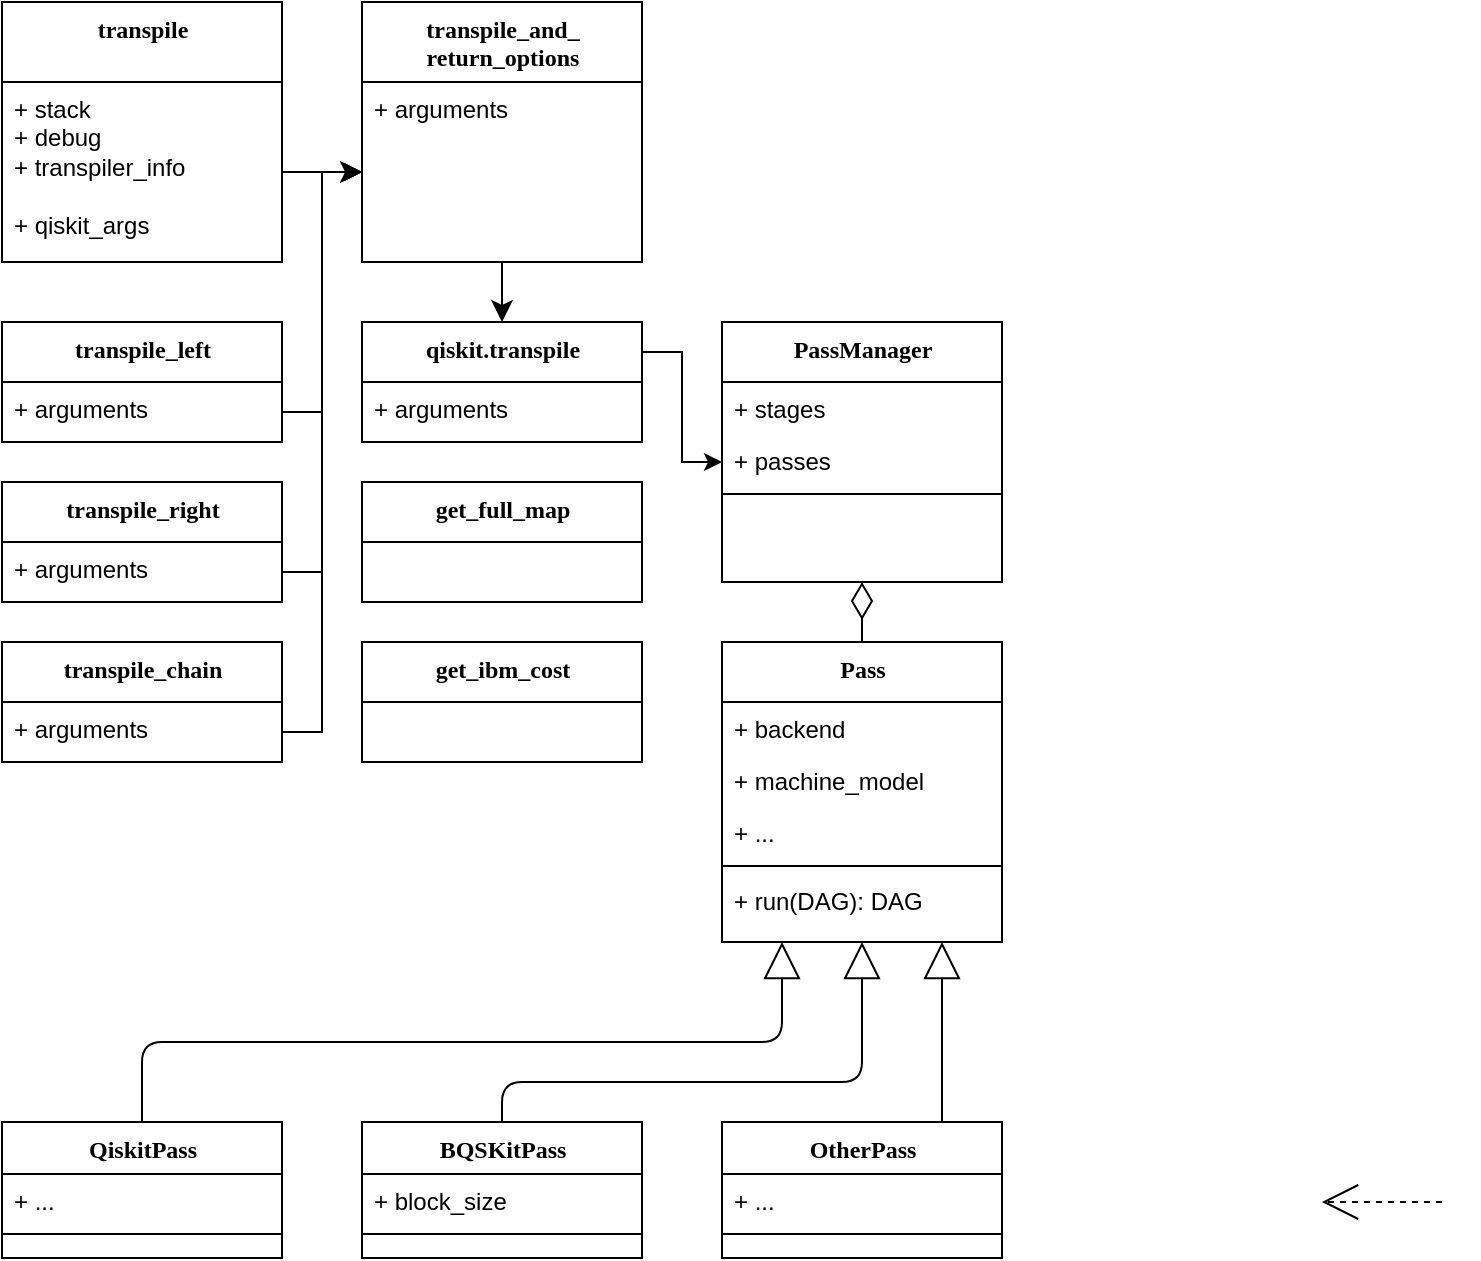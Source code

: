 <mxfile version="22.1.2" type="device">
  <diagram name="Page-1" id="9f46799a-70d6-7492-0946-bef42562c5a5">
    <mxGraphModel dx="863" dy="553" grid="1" gridSize="10" guides="1" tooltips="1" connect="1" arrows="1" fold="1" page="1" pageScale="1" pageWidth="1100" pageHeight="850" background="none" math="0" shadow="0">
      <root>
        <mxCell id="0" />
        <mxCell id="1" parent="0" />
        <mxCell id="78961159f06e98e8-129" style="edgeStyle=elbowEdgeStyle;html=1;labelBackgroundColor=none;startFill=0;startSize=8;endArrow=open;endFill=0;endSize=16;fontFamily=Verdana;fontSize=12;elbow=vertical;dashed=1;" parent="1" edge="1">
          <mxGeometry relative="1" as="geometry">
            <mxPoint x="1000" y="680" as="sourcePoint" />
            <mxPoint x="940" y="680.469" as="targetPoint" />
          </mxGeometry>
        </mxCell>
        <mxCell id="78961159f06e98e8-128" style="edgeStyle=orthogonalEdgeStyle;html=1;labelBackgroundColor=none;startFill=0;startSize=8;endArrow=block;endFill=0;endSize=16;fontFamily=Verdana;fontSize=12;exitX=0.5;exitY=0;exitDx=0;exitDy=0;" parent="1" source="78961159f06e98e8-82" edge="1">
          <mxGeometry relative="1" as="geometry">
            <Array as="points">
              <mxPoint x="350" y="600" />
              <mxPoint x="670" y="600" />
              <mxPoint x="670" y="550" />
            </Array>
            <mxPoint x="310" y="700" as="sourcePoint" />
            <mxPoint x="670" y="550" as="targetPoint" />
          </mxGeometry>
        </mxCell>
        <mxCell id="78961159f06e98e8-82" value="QiskitPass" style="swimlane;html=1;fontStyle=1;align=center;verticalAlign=top;childLayout=stackLayout;horizontal=1;startSize=26;horizontalStack=0;resizeParent=1;resizeLast=0;collapsible=1;marginBottom=0;swimlaneFillColor=#ffffff;rounded=0;shadow=0;comic=0;labelBackgroundColor=none;strokeWidth=1;fillColor=none;fontFamily=Verdana;fontSize=12" parent="1" vertex="1">
          <mxGeometry x="280" y="640" width="140" height="68" as="geometry" />
        </mxCell>
        <mxCell id="78961159f06e98e8-84" value="+ ..." style="text;html=1;strokeColor=none;fillColor=none;align=left;verticalAlign=top;spacingLeft=4;spacingRight=4;whiteSpace=wrap;overflow=hidden;rotatable=0;points=[[0,0.5],[1,0.5]];portConstraint=eastwest;" parent="78961159f06e98e8-82" vertex="1">
          <mxGeometry y="26" width="140" height="26" as="geometry" />
        </mxCell>
        <mxCell id="78961159f06e98e8-90" value="" style="line;html=1;strokeWidth=1;fillColor=none;align=left;verticalAlign=middle;spacingTop=-1;spacingLeft=3;spacingRight=3;rotatable=0;labelPosition=right;points=[];portConstraint=eastwest;" parent="78961159f06e98e8-82" vertex="1">
          <mxGeometry y="52" width="140" height="8" as="geometry" />
        </mxCell>
        <mxCell id="78961159f06e98e8-95" value="Pass" style="swimlane;html=1;fontStyle=1;align=center;verticalAlign=top;childLayout=stackLayout;horizontal=1;startSize=30;horizontalStack=0;resizeParent=1;resizeLast=0;collapsible=1;marginBottom=0;swimlaneFillColor=#ffffff;rounded=0;shadow=0;comic=0;labelBackgroundColor=none;strokeWidth=1;fillColor=none;fontFamily=Verdana;fontSize=12" parent="1" vertex="1">
          <mxGeometry x="640" y="400" width="140" height="150" as="geometry" />
        </mxCell>
        <mxCell id="78961159f06e98e8-96" value="+ backend" style="text;html=1;strokeColor=none;fillColor=none;align=left;verticalAlign=top;spacingLeft=4;spacingRight=4;whiteSpace=wrap;overflow=hidden;rotatable=0;points=[[0,0.5],[1,0.5]];portConstraint=eastwest;" parent="78961159f06e98e8-95" vertex="1">
          <mxGeometry y="30" width="140" height="26" as="geometry" />
        </mxCell>
        <mxCell id="78961159f06e98e8-97" value="+ machine_model" style="text;html=1;strokeColor=none;fillColor=none;align=left;verticalAlign=top;spacingLeft=4;spacingRight=4;whiteSpace=wrap;overflow=hidden;rotatable=0;points=[[0,0.5],[1,0.5]];portConstraint=eastwest;" parent="78961159f06e98e8-95" vertex="1">
          <mxGeometry y="56" width="140" height="26" as="geometry" />
        </mxCell>
        <mxCell id="-kmdOebtjWDcBGNTKMOn-28" value="+ ..." style="text;html=1;strokeColor=none;fillColor=none;align=left;verticalAlign=top;spacingLeft=4;spacingRight=4;whiteSpace=wrap;overflow=hidden;rotatable=0;points=[[0,0.5],[1,0.5]];portConstraint=eastwest;" parent="78961159f06e98e8-95" vertex="1">
          <mxGeometry y="82" width="140" height="26" as="geometry" />
        </mxCell>
        <mxCell id="78961159f06e98e8-103" value="" style="line;html=1;strokeWidth=1;fillColor=none;align=left;verticalAlign=middle;spacingTop=-1;spacingLeft=3;spacingRight=3;rotatable=0;labelPosition=right;points=[];portConstraint=eastwest;" parent="78961159f06e98e8-95" vertex="1">
          <mxGeometry y="108" width="140" height="8" as="geometry" />
        </mxCell>
        <mxCell id="78961159f06e98e8-104" value="+ run(DAG): DAG" style="text;html=1;strokeColor=none;fillColor=none;align=left;verticalAlign=top;spacingLeft=4;spacingRight=4;whiteSpace=wrap;overflow=hidden;rotatable=0;points=[[0,0.5],[1,0.5]];portConstraint=eastwest;" parent="78961159f06e98e8-95" vertex="1">
          <mxGeometry y="116" width="140" height="26" as="geometry" />
        </mxCell>
        <mxCell id="-kmdOebtjWDcBGNTKMOn-21" value="PassManager" style="swimlane;html=1;fontStyle=1;align=center;verticalAlign=top;childLayout=stackLayout;horizontal=1;startSize=30;horizontalStack=0;resizeParent=1;resizeLast=0;collapsible=1;marginBottom=0;swimlaneFillColor=#ffffff;rounded=0;shadow=0;comic=0;labelBackgroundColor=none;strokeWidth=1;fillColor=none;fontFamily=Verdana;fontSize=12" parent="1" vertex="1">
          <mxGeometry x="640" y="240" width="140" height="130" as="geometry" />
        </mxCell>
        <mxCell id="-kmdOebtjWDcBGNTKMOn-22" value="+ stages" style="text;html=1;strokeColor=none;fillColor=none;align=left;verticalAlign=top;spacingLeft=4;spacingRight=4;whiteSpace=wrap;overflow=hidden;rotatable=0;points=[[0,0.5],[1,0.5]];portConstraint=eastwest;" parent="-kmdOebtjWDcBGNTKMOn-21" vertex="1">
          <mxGeometry y="30" width="140" height="26" as="geometry" />
        </mxCell>
        <mxCell id="-kmdOebtjWDcBGNTKMOn-23" value="+ passes" style="text;html=1;strokeColor=none;fillColor=none;align=left;verticalAlign=top;spacingLeft=4;spacingRight=4;whiteSpace=wrap;overflow=hidden;rotatable=0;points=[[0,0.5],[1,0.5]];portConstraint=eastwest;" parent="-kmdOebtjWDcBGNTKMOn-21" vertex="1">
          <mxGeometry y="56" width="140" height="26" as="geometry" />
        </mxCell>
        <mxCell id="-kmdOebtjWDcBGNTKMOn-24" value="" style="line;html=1;strokeWidth=1;fillColor=none;align=left;verticalAlign=middle;spacingTop=-1;spacingLeft=3;spacingRight=3;rotatable=0;labelPosition=right;points=[];portConstraint=eastwest;" parent="-kmdOebtjWDcBGNTKMOn-21" vertex="1">
          <mxGeometry y="82" width="140" height="8" as="geometry" />
        </mxCell>
        <mxCell id="-kmdOebtjWDcBGNTKMOn-26" value="" style="edgeStyle=orthogonalEdgeStyle;rounded=1;orthogonalLoop=1;jettySize=auto;html=1;labelBackgroundColor=none;endArrow=diamondThin;fontSize=12;fontFamily=Verdana;startFill=0;startSize=8;endFill=0;endSize=16;exitX=0.5;exitY=0;exitDx=0;exitDy=0;entryX=0.5;entryY=1;entryDx=0;entryDy=0;" parent="1" source="78961159f06e98e8-95" target="-kmdOebtjWDcBGNTKMOn-21" edge="1">
          <mxGeometry relative="1" as="geometry">
            <mxPoint x="540" y="380" as="sourcePoint" />
            <mxPoint x="460" y="481" as="targetPoint" />
          </mxGeometry>
        </mxCell>
        <mxCell id="-kmdOebtjWDcBGNTKMOn-30" value="BQSKitPass" style="swimlane;html=1;fontStyle=1;align=center;verticalAlign=top;childLayout=stackLayout;horizontal=1;startSize=26;horizontalStack=0;resizeParent=1;resizeLast=0;collapsible=1;marginBottom=0;swimlaneFillColor=#ffffff;rounded=0;shadow=0;comic=0;labelBackgroundColor=none;strokeWidth=1;fillColor=none;fontFamily=Verdana;fontSize=12" parent="1" vertex="1">
          <mxGeometry x="460" y="640" width="140" height="68" as="geometry" />
        </mxCell>
        <mxCell id="-kmdOebtjWDcBGNTKMOn-31" value="+ block_size" style="text;html=1;strokeColor=none;fillColor=none;align=left;verticalAlign=top;spacingLeft=4;spacingRight=4;whiteSpace=wrap;overflow=hidden;rotatable=0;points=[[0,0.5],[1,0.5]];portConstraint=eastwest;" parent="-kmdOebtjWDcBGNTKMOn-30" vertex="1">
          <mxGeometry y="26" width="140" height="26" as="geometry" />
        </mxCell>
        <mxCell id="-kmdOebtjWDcBGNTKMOn-32" value="" style="line;html=1;strokeWidth=1;fillColor=none;align=left;verticalAlign=middle;spacingTop=-1;spacingLeft=3;spacingRight=3;rotatable=0;labelPosition=right;points=[];portConstraint=eastwest;" parent="-kmdOebtjWDcBGNTKMOn-30" vertex="1">
          <mxGeometry y="52" width="140" height="8" as="geometry" />
        </mxCell>
        <mxCell id="-kmdOebtjWDcBGNTKMOn-33" value="OtherPass" style="swimlane;html=1;fontStyle=1;align=center;verticalAlign=top;childLayout=stackLayout;horizontal=1;startSize=26;horizontalStack=0;resizeParent=1;resizeLast=0;collapsible=1;marginBottom=0;swimlaneFillColor=#ffffff;rounded=0;shadow=0;comic=0;labelBackgroundColor=none;strokeWidth=1;fillColor=none;fontFamily=Verdana;fontSize=12" parent="1" vertex="1">
          <mxGeometry x="640" y="640" width="140" height="68" as="geometry" />
        </mxCell>
        <mxCell id="-kmdOebtjWDcBGNTKMOn-34" value="+ ..." style="text;html=1;strokeColor=none;fillColor=none;align=left;verticalAlign=top;spacingLeft=4;spacingRight=4;whiteSpace=wrap;overflow=hidden;rotatable=0;points=[[0,0.5],[1,0.5]];portConstraint=eastwest;" parent="-kmdOebtjWDcBGNTKMOn-33" vertex="1">
          <mxGeometry y="26" width="140" height="26" as="geometry" />
        </mxCell>
        <mxCell id="-kmdOebtjWDcBGNTKMOn-35" value="" style="line;html=1;strokeWidth=1;fillColor=none;align=left;verticalAlign=middle;spacingTop=-1;spacingLeft=3;spacingRight=3;rotatable=0;labelPosition=right;points=[];portConstraint=eastwest;" parent="-kmdOebtjWDcBGNTKMOn-33" vertex="1">
          <mxGeometry y="52" width="140" height="8" as="geometry" />
        </mxCell>
        <mxCell id="-kmdOebtjWDcBGNTKMOn-36" style="edgeStyle=orthogonalEdgeStyle;html=1;labelBackgroundColor=none;startFill=0;startSize=8;endArrow=block;endFill=0;endSize=16;fontFamily=Verdana;fontSize=12;entryX=0.25;entryY=1;entryDx=0;entryDy=0;" parent="1" edge="1">
          <mxGeometry relative="1" as="geometry">
            <Array as="points">
              <mxPoint x="750" y="640" />
            </Array>
            <mxPoint x="750" y="640" as="sourcePoint" />
            <mxPoint x="750" y="550" as="targetPoint" />
          </mxGeometry>
        </mxCell>
        <mxCell id="h6mooWbv7cgW7p1X5L5c-1" value="transpile" style="swimlane;html=1;fontStyle=1;align=center;verticalAlign=top;childLayout=stackLayout;horizontal=1;startSize=40;horizontalStack=0;resizeParent=1;resizeLast=0;collapsible=1;marginBottom=0;swimlaneFillColor=#ffffff;rounded=0;shadow=0;comic=0;labelBackgroundColor=none;strokeWidth=1;fillColor=none;fontFamily=Verdana;fontSize=12" parent="1" vertex="1">
          <mxGeometry x="280" y="80" width="140" height="130" as="geometry" />
        </mxCell>
        <mxCell id="h6mooWbv7cgW7p1X5L5c-4" value="+ stack&lt;br&gt;+ debug&lt;br&gt;+ transpiler_info&lt;br&gt;&lt;br&gt;+ qiskit_args" style="text;html=1;strokeColor=none;fillColor=none;align=left;verticalAlign=top;spacingLeft=4;spacingRight=4;whiteSpace=wrap;overflow=hidden;rotatable=0;points=[[0,0.5],[1,0.5]];portConstraint=eastwest;" parent="h6mooWbv7cgW7p1X5L5c-1" vertex="1">
          <mxGeometry y="40" width="140" height="90" as="geometry" />
        </mxCell>
        <mxCell id="h6mooWbv7cgW7p1X5L5c-16" value="transpile_and_&lt;br&gt;return_options" style="swimlane;html=1;fontStyle=1;align=center;verticalAlign=top;childLayout=stackLayout;horizontal=1;startSize=40;horizontalStack=0;resizeParent=1;resizeLast=0;collapsible=1;marginBottom=0;swimlaneFillColor=#ffffff;rounded=0;shadow=0;comic=0;labelBackgroundColor=none;strokeWidth=1;fillColor=none;fontFamily=Verdana;fontSize=12" parent="1" vertex="1">
          <mxGeometry x="460" y="80" width="140" height="130" as="geometry" />
        </mxCell>
        <mxCell id="h6mooWbv7cgW7p1X5L5c-17" value="+ arguments" style="text;html=1;strokeColor=none;fillColor=none;align=left;verticalAlign=top;spacingLeft=4;spacingRight=4;whiteSpace=wrap;overflow=hidden;rotatable=0;points=[[0,0.5],[1,0.5]];portConstraint=eastwest;" parent="h6mooWbv7cgW7p1X5L5c-16" vertex="1">
          <mxGeometry y="40" width="140" height="90" as="geometry" />
        </mxCell>
        <mxCell id="h6mooWbv7cgW7p1X5L5c-5" value="transpile_left&lt;br&gt;" style="swimlane;html=1;fontStyle=1;align=center;verticalAlign=top;childLayout=stackLayout;horizontal=1;startSize=30;horizontalStack=0;resizeParent=1;resizeLast=0;collapsible=1;marginBottom=0;swimlaneFillColor=#ffffff;rounded=0;shadow=0;comic=0;labelBackgroundColor=none;strokeWidth=1;fillColor=none;fontFamily=Verdana;fontSize=12" parent="1" vertex="1">
          <mxGeometry x="280" y="240" width="140" height="60" as="geometry" />
        </mxCell>
        <mxCell id="h6mooWbv7cgW7p1X5L5c-6" value="+ arguments" style="text;html=1;strokeColor=none;fillColor=none;align=left;verticalAlign=top;spacingLeft=4;spacingRight=4;whiteSpace=wrap;overflow=hidden;rotatable=0;points=[[0,0.5],[1,0.5]];portConstraint=eastwest;" parent="h6mooWbv7cgW7p1X5L5c-5" vertex="1">
          <mxGeometry y="30" width="140" height="30" as="geometry" />
        </mxCell>
        <mxCell id="h6mooWbv7cgW7p1X5L5c-21" value="" style="edgeStyle=orthogonalEdgeStyle;rounded=0;orthogonalLoop=1;jettySize=auto;html=1;entryX=0;entryY=0.5;entryDx=0;entryDy=0;exitX=1;exitY=0.5;exitDx=0;exitDy=0;" parent="1" source="h6mooWbv7cgW7p1X5L5c-9" target="h6mooWbv7cgW7p1X5L5c-17" edge="1">
          <mxGeometry relative="1" as="geometry">
            <Array as="points">
              <mxPoint x="440" y="365" />
              <mxPoint x="440" y="165" />
            </Array>
          </mxGeometry>
        </mxCell>
        <mxCell id="h6mooWbv7cgW7p1X5L5c-8" value="transpile_right" style="swimlane;html=1;fontStyle=1;align=center;verticalAlign=top;childLayout=stackLayout;horizontal=1;startSize=30;horizontalStack=0;resizeParent=1;resizeLast=0;collapsible=1;marginBottom=0;swimlaneFillColor=#ffffff;rounded=0;shadow=0;comic=0;labelBackgroundColor=none;strokeWidth=1;fillColor=none;fontFamily=Verdana;fontSize=12" parent="1" vertex="1">
          <mxGeometry x="280" y="320" width="140" height="60" as="geometry" />
        </mxCell>
        <mxCell id="h6mooWbv7cgW7p1X5L5c-9" value="+ arguments" style="text;html=1;strokeColor=none;fillColor=none;align=left;verticalAlign=top;spacingLeft=4;spacingRight=4;whiteSpace=wrap;overflow=hidden;rotatable=0;points=[[0,0.5],[1,0.5]];portConstraint=eastwest;" parent="h6mooWbv7cgW7p1X5L5c-8" vertex="1">
          <mxGeometry y="30" width="140" height="30" as="geometry" />
        </mxCell>
        <mxCell id="h6mooWbv7cgW7p1X5L5c-18" value="transpile_chain" style="swimlane;html=1;fontStyle=1;align=center;verticalAlign=top;childLayout=stackLayout;horizontal=1;startSize=30;horizontalStack=0;resizeParent=1;resizeLast=0;collapsible=1;marginBottom=0;swimlaneFillColor=#ffffff;rounded=0;shadow=0;comic=0;labelBackgroundColor=none;strokeWidth=1;fillColor=none;fontFamily=Verdana;fontSize=12" parent="1" vertex="1">
          <mxGeometry x="280" y="400" width="140" height="60" as="geometry" />
        </mxCell>
        <mxCell id="h6mooWbv7cgW7p1X5L5c-19" value="+ arguments" style="text;html=1;strokeColor=none;fillColor=none;align=left;verticalAlign=top;spacingLeft=4;spacingRight=4;whiteSpace=wrap;overflow=hidden;rotatable=0;points=[[0,0.5],[1,0.5]];portConstraint=eastwest;" parent="h6mooWbv7cgW7p1X5L5c-18" vertex="1">
          <mxGeometry y="30" width="140" height="30" as="geometry" />
        </mxCell>
        <mxCell id="h6mooWbv7cgW7p1X5L5c-20" value="" style="edgeStyle=orthogonalEdgeStyle;rounded=0;orthogonalLoop=1;jettySize=auto;html=1;entryX=0;entryY=0.5;entryDx=0;entryDy=0;" parent="1" source="h6mooWbv7cgW7p1X5L5c-19" target="h6mooWbv7cgW7p1X5L5c-17" edge="1">
          <mxGeometry relative="1" as="geometry" />
        </mxCell>
        <mxCell id="h6mooWbv7cgW7p1X5L5c-22" value="" style="edgeStyle=orthogonalEdgeStyle;rounded=0;orthogonalLoop=1;jettySize=auto;html=1;entryX=0;entryY=0.5;entryDx=0;entryDy=0;" parent="1" source="h6mooWbv7cgW7p1X5L5c-6" target="h6mooWbv7cgW7p1X5L5c-17" edge="1">
          <mxGeometry relative="1" as="geometry">
            <Array as="points">
              <mxPoint x="440" y="285" />
              <mxPoint x="440" y="165" />
            </Array>
          </mxGeometry>
        </mxCell>
        <mxCell id="kS3fuAzC1G8hIRgDs9sw-2" value="qiskit.transpile" style="swimlane;html=1;fontStyle=1;align=center;verticalAlign=top;childLayout=stackLayout;horizontal=1;startSize=30;horizontalStack=0;resizeParent=1;resizeLast=0;collapsible=1;marginBottom=0;swimlaneFillColor=#ffffff;rounded=0;shadow=0;comic=0;labelBackgroundColor=none;strokeWidth=1;fillColor=none;fontFamily=Verdana;fontSize=12" parent="1" vertex="1">
          <mxGeometry x="460" y="240" width="140" height="60" as="geometry" />
        </mxCell>
        <mxCell id="kS3fuAzC1G8hIRgDs9sw-3" value="+ arguments" style="text;html=1;strokeColor=none;fillColor=none;align=left;verticalAlign=top;spacingLeft=4;spacingRight=4;whiteSpace=wrap;overflow=hidden;rotatable=0;points=[[0,0.5],[1,0.5]];portConstraint=eastwest;" parent="kS3fuAzC1G8hIRgDs9sw-2" vertex="1">
          <mxGeometry y="30" width="140" height="30" as="geometry" />
        </mxCell>
        <mxCell id="kS3fuAzC1G8hIRgDs9sw-10" value="" style="edgeStyle=none;curved=1;rounded=0;orthogonalLoop=1;jettySize=auto;html=1;fontSize=12;startSize=8;endSize=8;" parent="1" source="h6mooWbv7cgW7p1X5L5c-4" target="h6mooWbv7cgW7p1X5L5c-17" edge="1">
          <mxGeometry relative="1" as="geometry" />
        </mxCell>
        <mxCell id="kS3fuAzC1G8hIRgDs9sw-11" value="" style="edgeStyle=none;curved=1;rounded=0;orthogonalLoop=1;jettySize=auto;html=1;fontSize=12;startSize=8;endSize=8;" parent="1" source="h6mooWbv7cgW7p1X5L5c-17" target="kS3fuAzC1G8hIRgDs9sw-2" edge="1">
          <mxGeometry relative="1" as="geometry">
            <mxPoint x="430" y="175" as="sourcePoint" />
            <mxPoint x="470" y="175" as="targetPoint" />
          </mxGeometry>
        </mxCell>
        <mxCell id="kS3fuAzC1G8hIRgDs9sw-15" value="" style="edgeStyle=orthogonalEdgeStyle;rounded=0;orthogonalLoop=1;jettySize=auto;html=1;exitX=1;exitY=0.25;exitDx=0;exitDy=0;" parent="1" source="kS3fuAzC1G8hIRgDs9sw-2" target="-kmdOebtjWDcBGNTKMOn-23" edge="1">
          <mxGeometry relative="1" as="geometry">
            <mxPoint x="520" y="460" as="sourcePoint" />
            <mxPoint x="560" y="340" as="targetPoint" />
            <Array as="points">
              <mxPoint x="620" y="255" />
              <mxPoint x="620" y="310" />
            </Array>
          </mxGeometry>
        </mxCell>
        <mxCell id="kS3fuAzC1G8hIRgDs9sw-17" style="edgeStyle=orthogonalEdgeStyle;html=1;labelBackgroundColor=none;startFill=0;startSize=8;endArrow=block;endFill=0;endSize=16;fontFamily=Verdana;fontSize=12;exitX=0.5;exitY=0;exitDx=0;exitDy=0;" parent="1" source="-kmdOebtjWDcBGNTKMOn-30" edge="1">
          <mxGeometry relative="1" as="geometry">
            <Array as="points">
              <mxPoint x="530" y="620" />
              <mxPoint x="710" y="620" />
            </Array>
            <mxPoint x="550" y="640" as="sourcePoint" />
            <mxPoint x="710" y="550" as="targetPoint" />
          </mxGeometry>
        </mxCell>
        <mxCell id="kS3fuAzC1G8hIRgDs9sw-20" value="get_full_map" style="swimlane;html=1;fontStyle=1;align=center;verticalAlign=top;childLayout=stackLayout;horizontal=1;startSize=30;horizontalStack=0;resizeParent=1;resizeLast=0;collapsible=1;marginBottom=0;swimlaneFillColor=#ffffff;rounded=0;shadow=0;comic=0;labelBackgroundColor=none;strokeWidth=1;fillColor=none;fontFamily=Verdana;fontSize=12" parent="1" vertex="1">
          <mxGeometry x="460" y="320" width="140" height="60" as="geometry" />
        </mxCell>
        <mxCell id="gFqnwwD4M-AZLVwmxT-D-1" value="get_ibm_cost" style="swimlane;html=1;fontStyle=1;align=center;verticalAlign=top;childLayout=stackLayout;horizontal=1;startSize=30;horizontalStack=0;resizeParent=1;resizeLast=0;collapsible=1;marginBottom=0;swimlaneFillColor=#ffffff;rounded=0;shadow=0;comic=0;labelBackgroundColor=none;strokeWidth=1;fillColor=none;fontFamily=Verdana;fontSize=12" vertex="1" parent="1">
          <mxGeometry x="460" y="400" width="140" height="60" as="geometry" />
        </mxCell>
      </root>
    </mxGraphModel>
  </diagram>
</mxfile>
